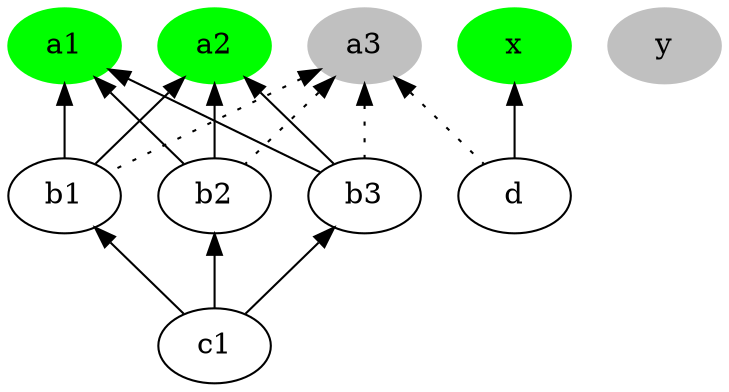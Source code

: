 digraph g {
  b1
  c1
  b2
  b3
  d
  x[style=filled color=green]
  a1[style=filled color=green]
  a2[style=filled color=green]
  y[style=filled color=grey]
  a3[style=filled color=grey]

  b1 -> c1 [dir=back ]
  x -> d [dir=back ]
  b2 -> c1 [dir=back ]
  a1 -> b1 [dir=back ]
  a1 -> b2 [dir=back ]
  a1 -> b3 [dir=back ]
  b3 -> c1 [dir=back ]
  a3 -> b1 [dir=back style=dotted]
  a3 -> b2 [dir=back style=dotted]
  a3 -> b3 [dir=back style=dotted]
  a3 -> d [dir=back style=dotted]
  a2 -> b1 [dir=back ]
  a2 -> b2 [dir=back ]
  a2 -> b3 [dir=back ]
}
